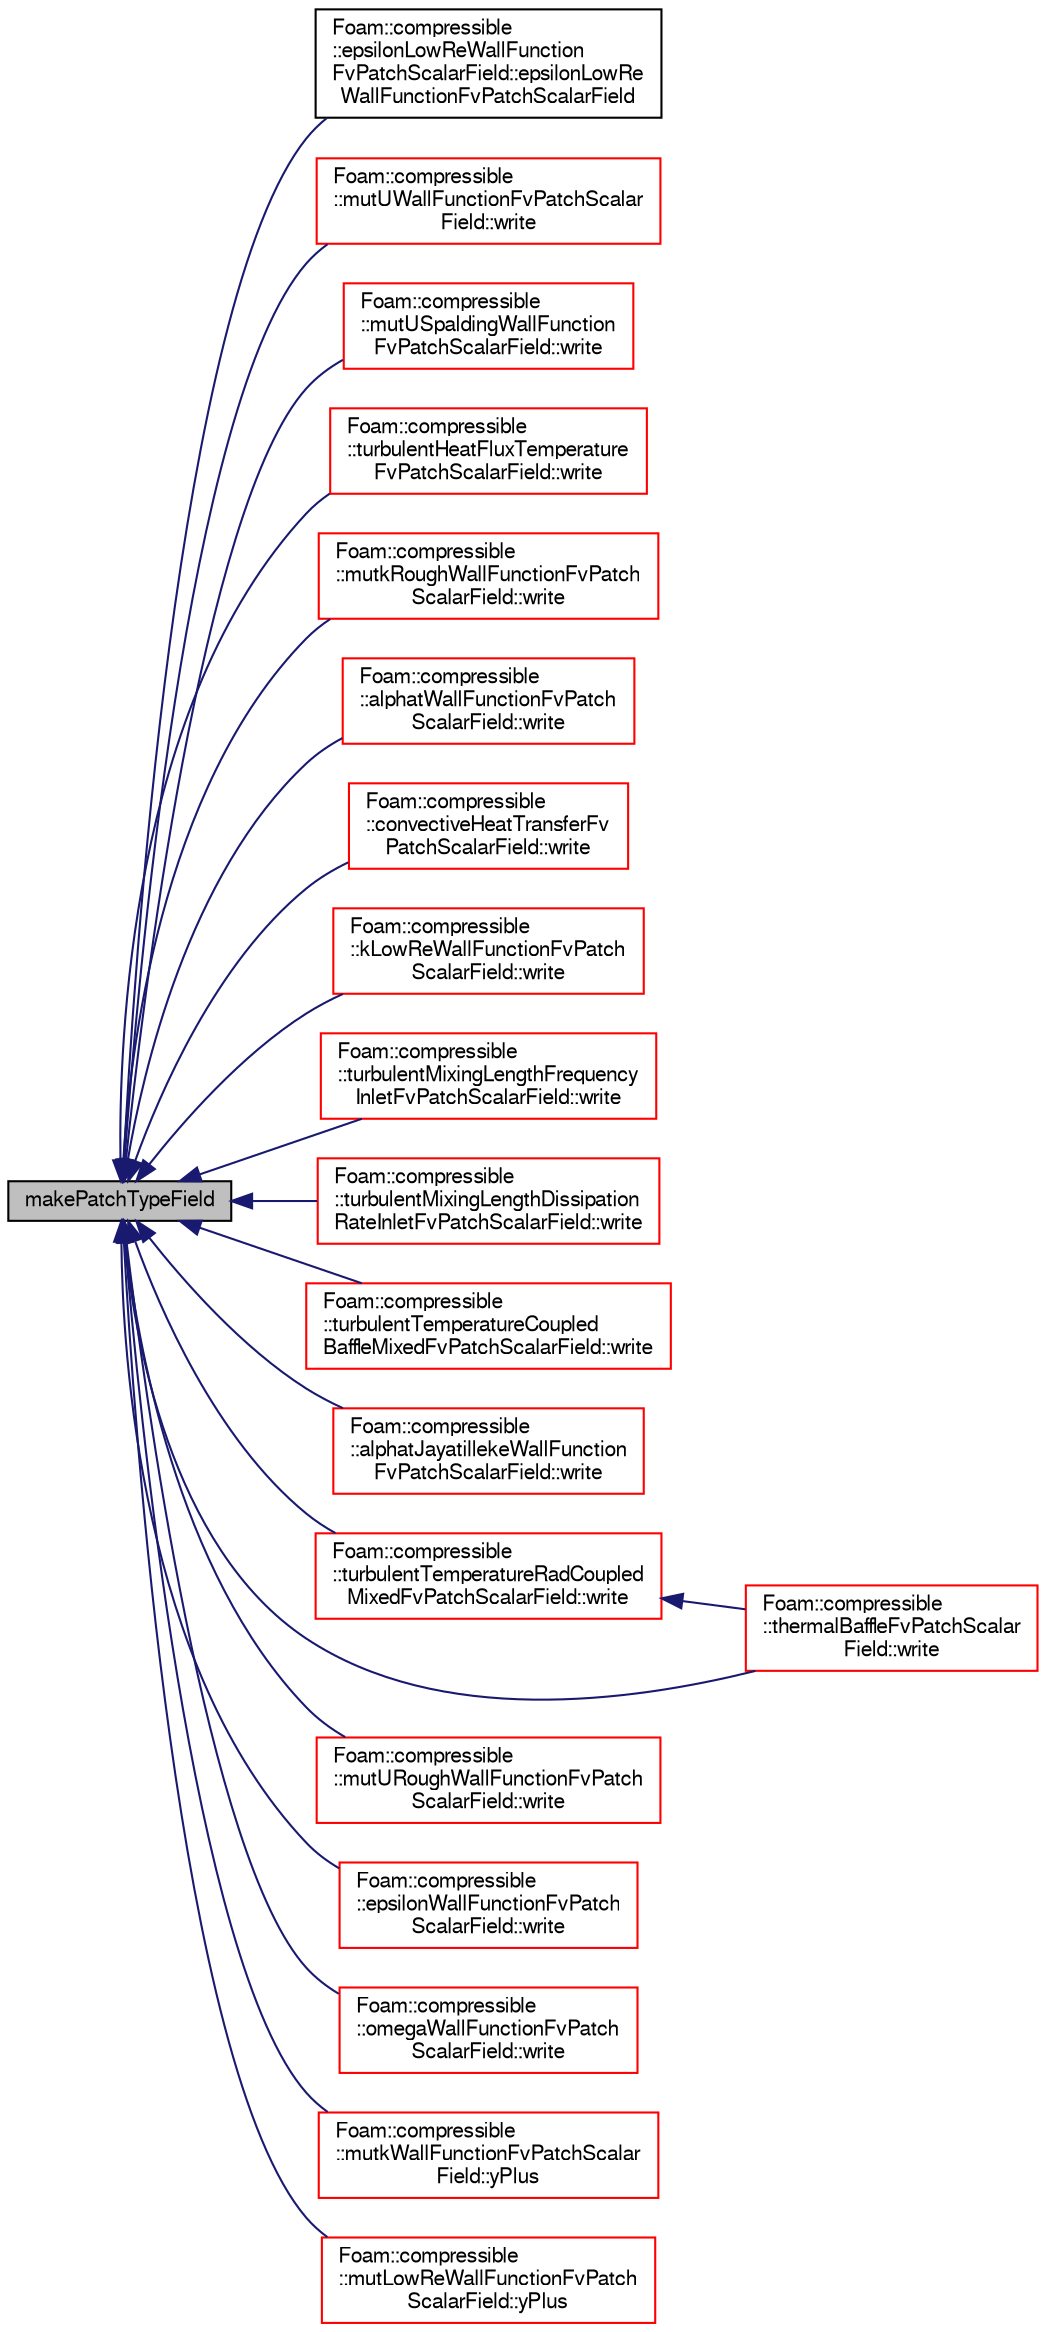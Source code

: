 digraph "makePatchTypeField"
{
  bgcolor="transparent";
  edge [fontname="FreeSans",fontsize="10",labelfontname="FreeSans",labelfontsize="10"];
  node [fontname="FreeSans",fontsize="10",shape=record];
  rankdir="LR";
  Node1 [label="makePatchTypeField",height=0.2,width=0.4,color="black", fillcolor="grey75", style="filled", fontcolor="black"];
  Node1 -> Node2 [dir="back",color="midnightblue",fontsize="10",style="solid",fontname="FreeSans"];
  Node2 [label="Foam::compressible\l::epsilonLowReWallFunction\lFvPatchScalarField::epsilonLowRe\lWallFunctionFvPatchScalarField",height=0.2,width=0.4,color="black",URL="$a30678.html#aefdbb716ad43e314649c89f0e7bac8c6",tooltip="Construct as copy setting internal field reference. "];
  Node1 -> Node3 [dir="back",color="midnightblue",fontsize="10",style="solid",fontname="FreeSans"];
  Node3 [label="Foam::compressible\l::mutUWallFunctionFvPatchScalar\lField::write",height=0.2,width=0.4,color="red",URL="$a30718.html#a78cec3e4ecac4a89a3ad8d38f2ad21f5",tooltip="Write. "];
  Node1 -> Node5 [dir="back",color="midnightblue",fontsize="10",style="solid",fontname="FreeSans"];
  Node5 [label="Foam::compressible\l::mutUSpaldingWallFunction\lFvPatchScalarField::write",height=0.2,width=0.4,color="red",URL="$a30714.html#a78cec3e4ecac4a89a3ad8d38f2ad21f5",tooltip="Write. "];
  Node1 -> Node7 [dir="back",color="midnightblue",fontsize="10",style="solid",fontname="FreeSans"];
  Node7 [label="Foam::compressible\l::turbulentHeatFluxTemperature\lFvPatchScalarField::write",height=0.2,width=0.4,color="red",URL="$a30798.html#a293fdfec8bdfbd5c3913ab4c9f3454ff",tooltip="Write. "];
  Node1 -> Node10 [dir="back",color="midnightblue",fontsize="10",style="solid",fontname="FreeSans"];
  Node10 [label="Foam::compressible\l::mutkRoughWallFunctionFvPatch\lScalarField::write",height=0.2,width=0.4,color="red",URL="$a30698.html#a293fdfec8bdfbd5c3913ab4c9f3454ff",tooltip="Write. "];
  Node1 -> Node12 [dir="back",color="midnightblue",fontsize="10",style="solid",fontname="FreeSans"];
  Node12 [label="Foam::compressible\l::alphatWallFunctionFvPatch\lScalarField::write",height=0.2,width=0.4,color="red",URL="$a30674.html#a293fdfec8bdfbd5c3913ab4c9f3454ff",tooltip="Write. "];
  Node1 -> Node14 [dir="back",color="midnightblue",fontsize="10",style="solid",fontname="FreeSans"];
  Node14 [label="Foam::compressible\l::convectiveHeatTransferFv\lPatchScalarField::write",height=0.2,width=0.4,color="red",URL="$a30658.html#a293fdfec8bdfbd5c3913ab4c9f3454ff",tooltip="Write. "];
  Node1 -> Node16 [dir="back",color="midnightblue",fontsize="10",style="solid",fontname="FreeSans"];
  Node16 [label="Foam::compressible\l::kLowReWallFunctionFvPatch\lScalarField::write",height=0.2,width=0.4,color="red",URL="$a30690.html#a293fdfec8bdfbd5c3913ab4c9f3454ff",tooltip="Write. "];
  Node1 -> Node18 [dir="back",color="midnightblue",fontsize="10",style="solid",fontname="FreeSans"];
  Node18 [label="Foam::compressible\l::turbulentMixingLengthFrequency\lInletFvPatchScalarField::write",height=0.2,width=0.4,color="red",URL="$a30666.html#a293fdfec8bdfbd5c3913ab4c9f3454ff",tooltip="Write. "];
  Node1 -> Node21 [dir="back",color="midnightblue",fontsize="10",style="solid",fontname="FreeSans"];
  Node21 [label="Foam::compressible\l::turbulentMixingLengthDissipation\lRateInletFvPatchScalarField::write",height=0.2,width=0.4,color="red",URL="$a30662.html#a293fdfec8bdfbd5c3913ab4c9f3454ff",tooltip="Write. "];
  Node1 -> Node24 [dir="back",color="midnightblue",fontsize="10",style="solid",fontname="FreeSans"];
  Node24 [label="Foam::compressible\l::turbulentTemperatureCoupled\lBaffleMixedFvPatchScalarField::write",height=0.2,width=0.4,color="red",URL="$a30802.html#a293fdfec8bdfbd5c3913ab4c9f3454ff",tooltip="Write. "];
  Node1 -> Node27 [dir="back",color="midnightblue",fontsize="10",style="solid",fontname="FreeSans"];
  Node27 [label="Foam::compressible\l::alphatJayatillekeWallFunction\lFvPatchScalarField::write",height=0.2,width=0.4,color="red",URL="$a30670.html#a293fdfec8bdfbd5c3913ab4c9f3454ff",tooltip="Write. "];
  Node1 -> Node29 [dir="back",color="midnightblue",fontsize="10",style="solid",fontname="FreeSans"];
  Node29 [label="Foam::compressible\l::turbulentTemperatureRadCoupled\lMixedFvPatchScalarField::write",height=0.2,width=0.4,color="red",URL="$a30806.html#a293fdfec8bdfbd5c3913ab4c9f3454ff",tooltip="Write. "];
  Node29 -> Node30 [dir="back",color="midnightblue",fontsize="10",style="solid",fontname="FreeSans"];
  Node30 [label="Foam::compressible\l::thermalBaffleFvPatchScalar\lField::write",height=0.2,width=0.4,color="red",URL="$a29186.html#a293fdfec8bdfbd5c3913ab4c9f3454ff",tooltip="Write. "];
  Node1 -> Node35 [dir="back",color="midnightblue",fontsize="10",style="solid",fontname="FreeSans"];
  Node35 [label="Foam::compressible\l::mutURoughWallFunctionFvPatch\lScalarField::write",height=0.2,width=0.4,color="red",URL="$a30710.html#a78cec3e4ecac4a89a3ad8d38f2ad21f5",tooltip="Write. "];
  Node1 -> Node30 [dir="back",color="midnightblue",fontsize="10",style="solid",fontname="FreeSans"];
  Node1 -> Node37 [dir="back",color="midnightblue",fontsize="10",style="solid",fontname="FreeSans"];
  Node37 [label="Foam::compressible\l::epsilonWallFunctionFvPatch\lScalarField::write",height=0.2,width=0.4,color="red",URL="$a30682.html#a293fdfec8bdfbd5c3913ab4c9f3454ff",tooltip="Write. "];
  Node1 -> Node39 [dir="back",color="midnightblue",fontsize="10",style="solid",fontname="FreeSans"];
  Node39 [label="Foam::compressible\l::omegaWallFunctionFvPatch\lScalarField::write",height=0.2,width=0.4,color="red",URL="$a30726.html#a293fdfec8bdfbd5c3913ab4c9f3454ff",tooltip="Write. "];
  Node1 -> Node41 [dir="back",color="midnightblue",fontsize="10",style="solid",fontname="FreeSans"];
  Node41 [label="Foam::compressible\l::mutkWallFunctionFvPatchScalar\lField::yPlus",height=0.2,width=0.4,color="red",URL="$a30702.html#a0de83d05eb8aabc5f8cf747584ef03c3",tooltip="Calculate and return the yPlus at the boundary. "];
  Node1 -> Node45 [dir="back",color="midnightblue",fontsize="10",style="solid",fontname="FreeSans"];
  Node45 [label="Foam::compressible\l::mutLowReWallFunctionFvPatch\lScalarField::yPlus",height=0.2,width=0.4,color="red",URL="$a30706.html#a0de83d05eb8aabc5f8cf747584ef03c3",tooltip="Calculate and return the yPlus at the boundary. "];
}
